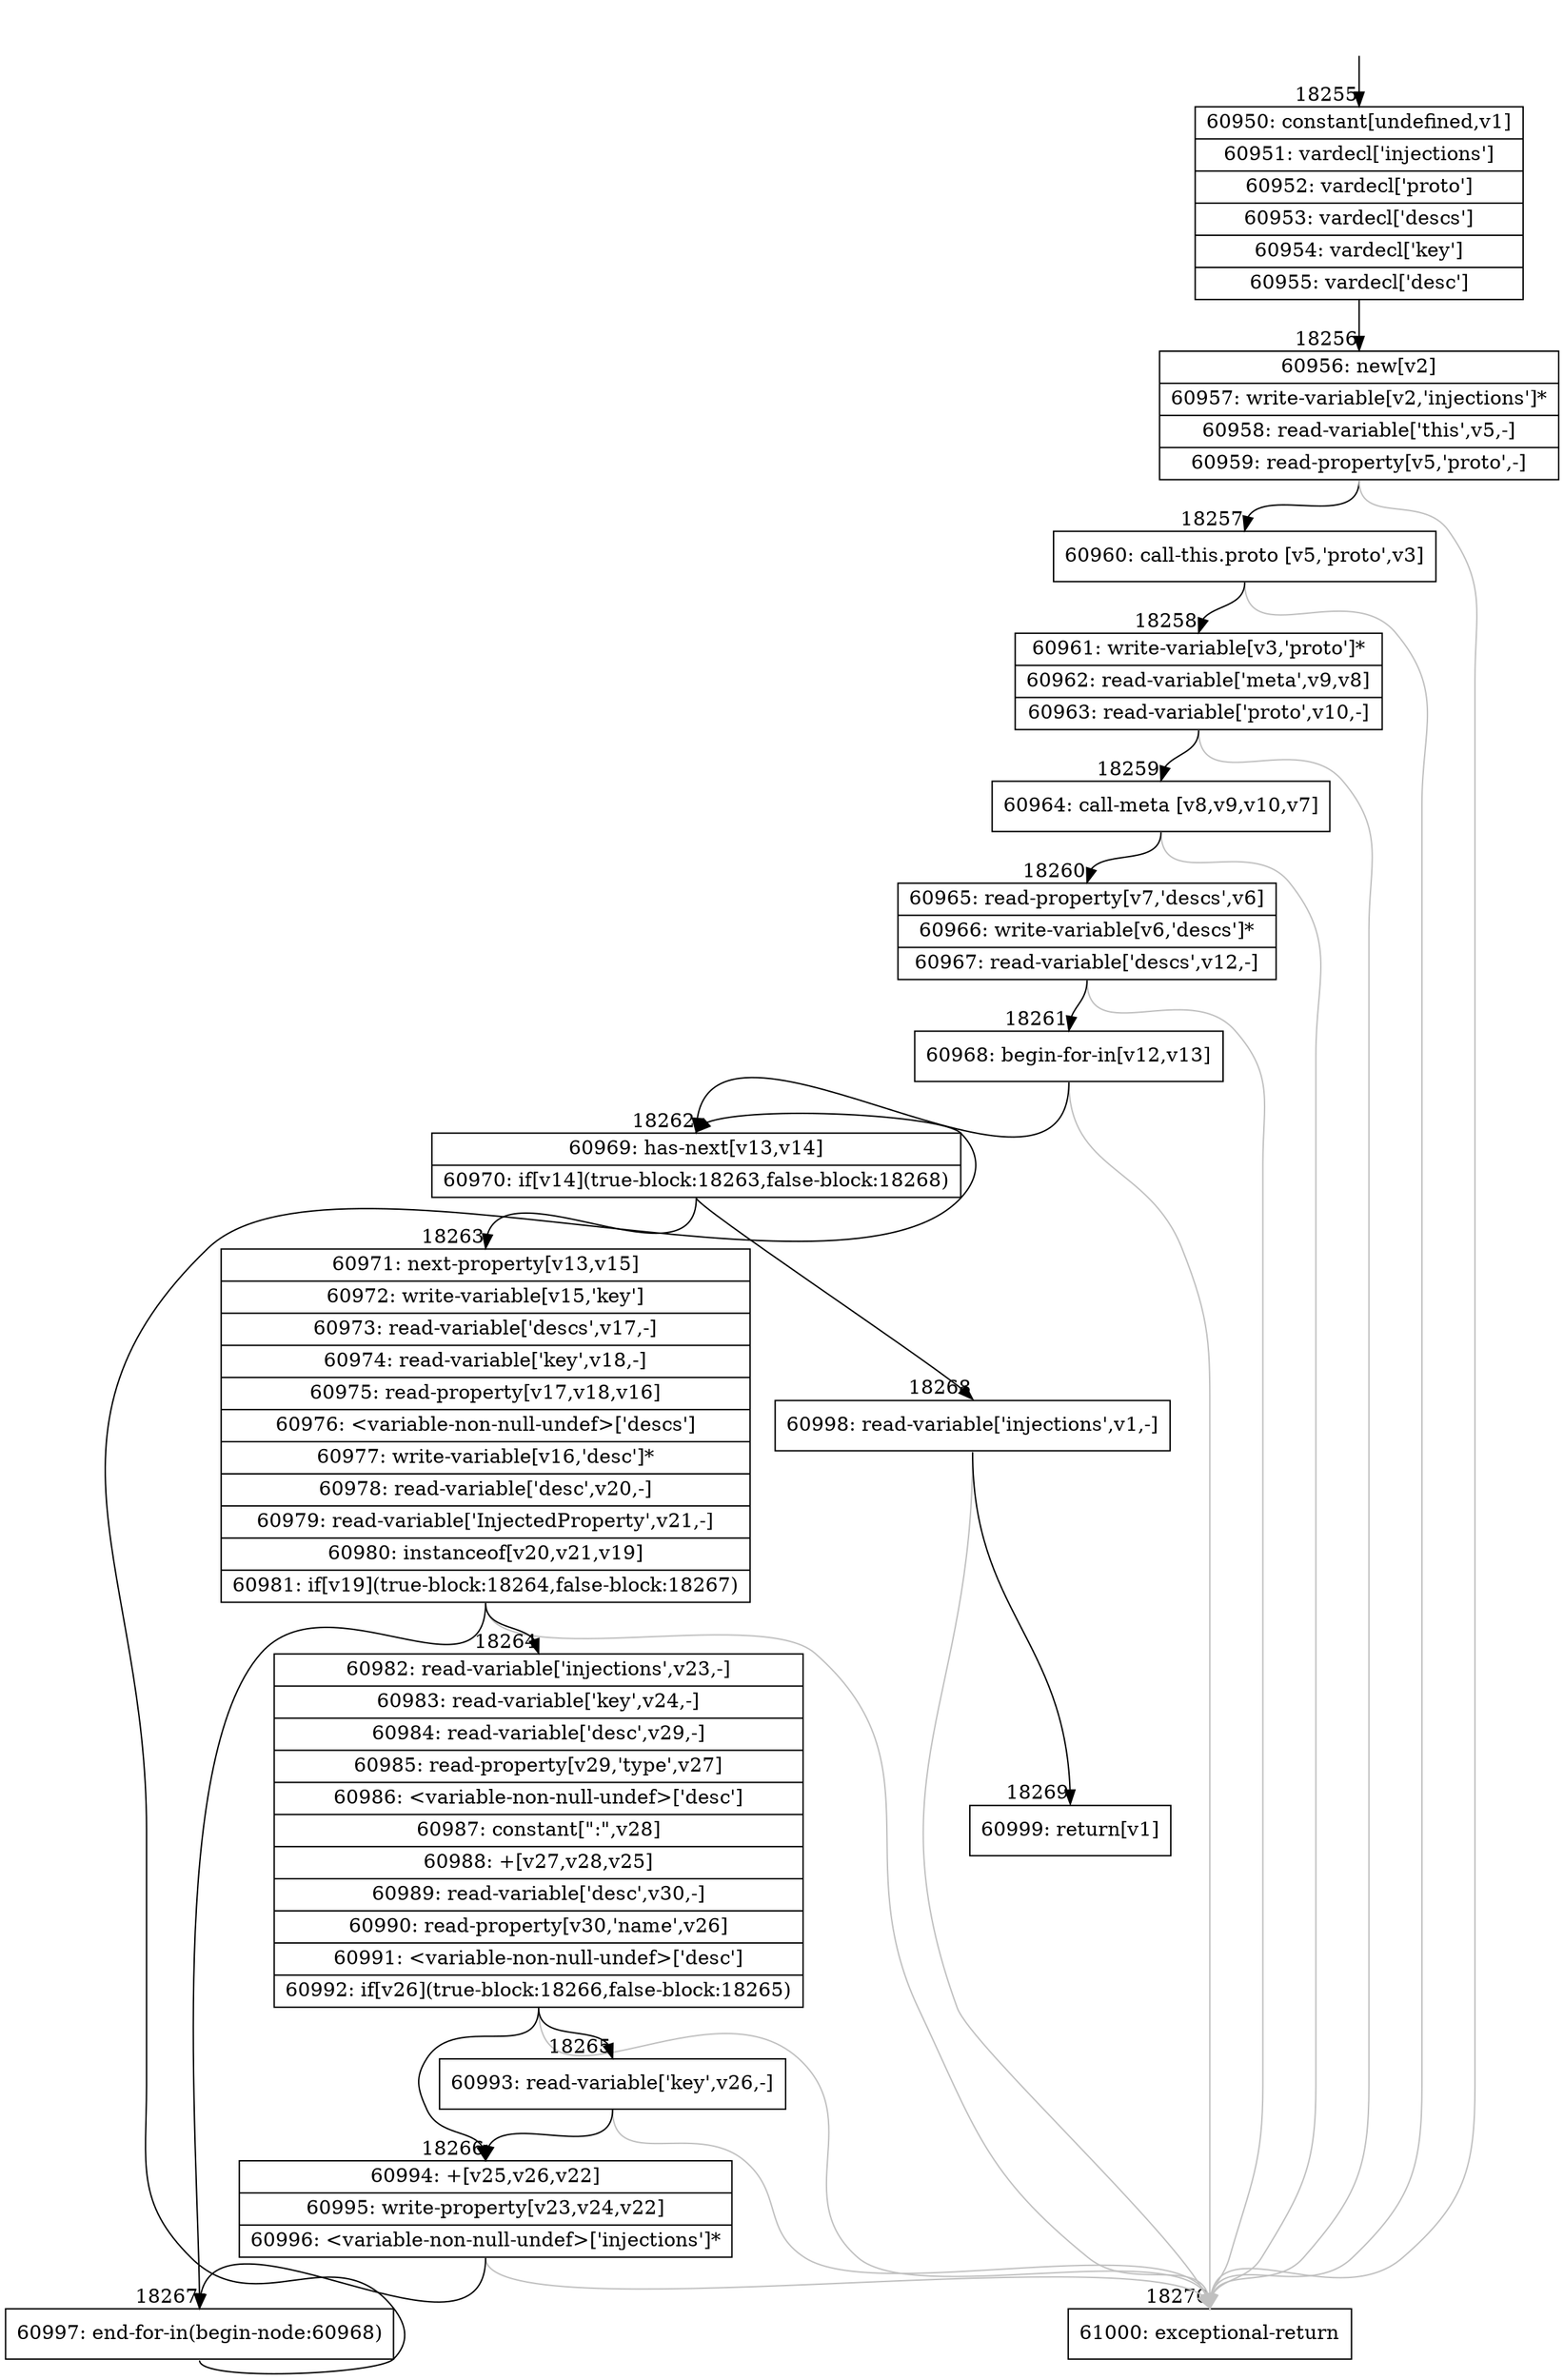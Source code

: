 digraph {
rankdir="TD"
BB_entry1572[shape=none,label=""];
BB_entry1572 -> BB18255 [tailport=s, headport=n, headlabel="    18255"]
BB18255 [shape=record label="{60950: constant[undefined,v1]|60951: vardecl['injections']|60952: vardecl['proto']|60953: vardecl['descs']|60954: vardecl['key']|60955: vardecl['desc']}" ] 
BB18255 -> BB18256 [tailport=s, headport=n, headlabel="      18256"]
BB18256 [shape=record label="{60956: new[v2]|60957: write-variable[v2,'injections']*|60958: read-variable['this',v5,-]|60959: read-property[v5,'proto',-]}" ] 
BB18256 -> BB18257 [tailport=s, headport=n, headlabel="      18257"]
BB18256 -> BB18270 [tailport=s, headport=n, color=gray, headlabel="      18270"]
BB18257 [shape=record label="{60960: call-this.proto [v5,'proto',v3]}" ] 
BB18257 -> BB18258 [tailport=s, headport=n, headlabel="      18258"]
BB18257 -> BB18270 [tailport=s, headport=n, color=gray]
BB18258 [shape=record label="{60961: write-variable[v3,'proto']*|60962: read-variable['meta',v9,v8]|60963: read-variable['proto',v10,-]}" ] 
BB18258 -> BB18259 [tailport=s, headport=n, headlabel="      18259"]
BB18258 -> BB18270 [tailport=s, headport=n, color=gray]
BB18259 [shape=record label="{60964: call-meta [v8,v9,v10,v7]}" ] 
BB18259 -> BB18260 [tailport=s, headport=n, headlabel="      18260"]
BB18259 -> BB18270 [tailport=s, headport=n, color=gray]
BB18260 [shape=record label="{60965: read-property[v7,'descs',v6]|60966: write-variable[v6,'descs']*|60967: read-variable['descs',v12,-]}" ] 
BB18260 -> BB18261 [tailport=s, headport=n, headlabel="      18261"]
BB18260 -> BB18270 [tailport=s, headport=n, color=gray]
BB18261 [shape=record label="{60968: begin-for-in[v12,v13]}" ] 
BB18261 -> BB18262 [tailport=s, headport=n, headlabel="      18262"]
BB18261 -> BB18270 [tailport=s, headport=n, color=gray]
BB18262 [shape=record label="{60969: has-next[v13,v14]|60970: if[v14](true-block:18263,false-block:18268)}" ] 
BB18262 -> BB18263 [tailport=s, headport=n, headlabel="      18263"]
BB18262 -> BB18268 [tailport=s, headport=n, headlabel="      18268"]
BB18263 [shape=record label="{60971: next-property[v13,v15]|60972: write-variable[v15,'key']|60973: read-variable['descs',v17,-]|60974: read-variable['key',v18,-]|60975: read-property[v17,v18,v16]|60976: \<variable-non-null-undef\>['descs']|60977: write-variable[v16,'desc']*|60978: read-variable['desc',v20,-]|60979: read-variable['InjectedProperty',v21,-]|60980: instanceof[v20,v21,v19]|60981: if[v19](true-block:18264,false-block:18267)}" ] 
BB18263 -> BB18264 [tailport=s, headport=n, headlabel="      18264"]
BB18263 -> BB18267 [tailport=s, headport=n, headlabel="      18267"]
BB18263 -> BB18270 [tailport=s, headport=n, color=gray]
BB18264 [shape=record label="{60982: read-variable['injections',v23,-]|60983: read-variable['key',v24,-]|60984: read-variable['desc',v29,-]|60985: read-property[v29,'type',v27]|60986: \<variable-non-null-undef\>['desc']|60987: constant[\":\",v28]|60988: +[v27,v28,v25]|60989: read-variable['desc',v30,-]|60990: read-property[v30,'name',v26]|60991: \<variable-non-null-undef\>['desc']|60992: if[v26](true-block:18266,false-block:18265)}" ] 
BB18264 -> BB18266 [tailport=s, headport=n, headlabel="      18266"]
BB18264 -> BB18265 [tailport=s, headport=n, headlabel="      18265"]
BB18264 -> BB18270 [tailport=s, headport=n, color=gray]
BB18265 [shape=record label="{60993: read-variable['key',v26,-]}" ] 
BB18265 -> BB18266 [tailport=s, headport=n]
BB18265 -> BB18270 [tailport=s, headport=n, color=gray]
BB18266 [shape=record label="{60994: +[v25,v26,v22]|60995: write-property[v23,v24,v22]|60996: \<variable-non-null-undef\>['injections']*}" ] 
BB18266 -> BB18267 [tailport=s, headport=n]
BB18266 -> BB18270 [tailport=s, headport=n, color=gray]
BB18267 [shape=record label="{60997: end-for-in(begin-node:60968)}" ] 
BB18267 -> BB18262 [tailport=s, headport=n]
BB18268 [shape=record label="{60998: read-variable['injections',v1,-]}" ] 
BB18268 -> BB18269 [tailport=s, headport=n, headlabel="      18269"]
BB18268 -> BB18270 [tailport=s, headport=n, color=gray]
BB18269 [shape=record label="{60999: return[v1]}" ] 
BB18270 [shape=record label="{61000: exceptional-return}" ] 
//#$~ 34431
}
